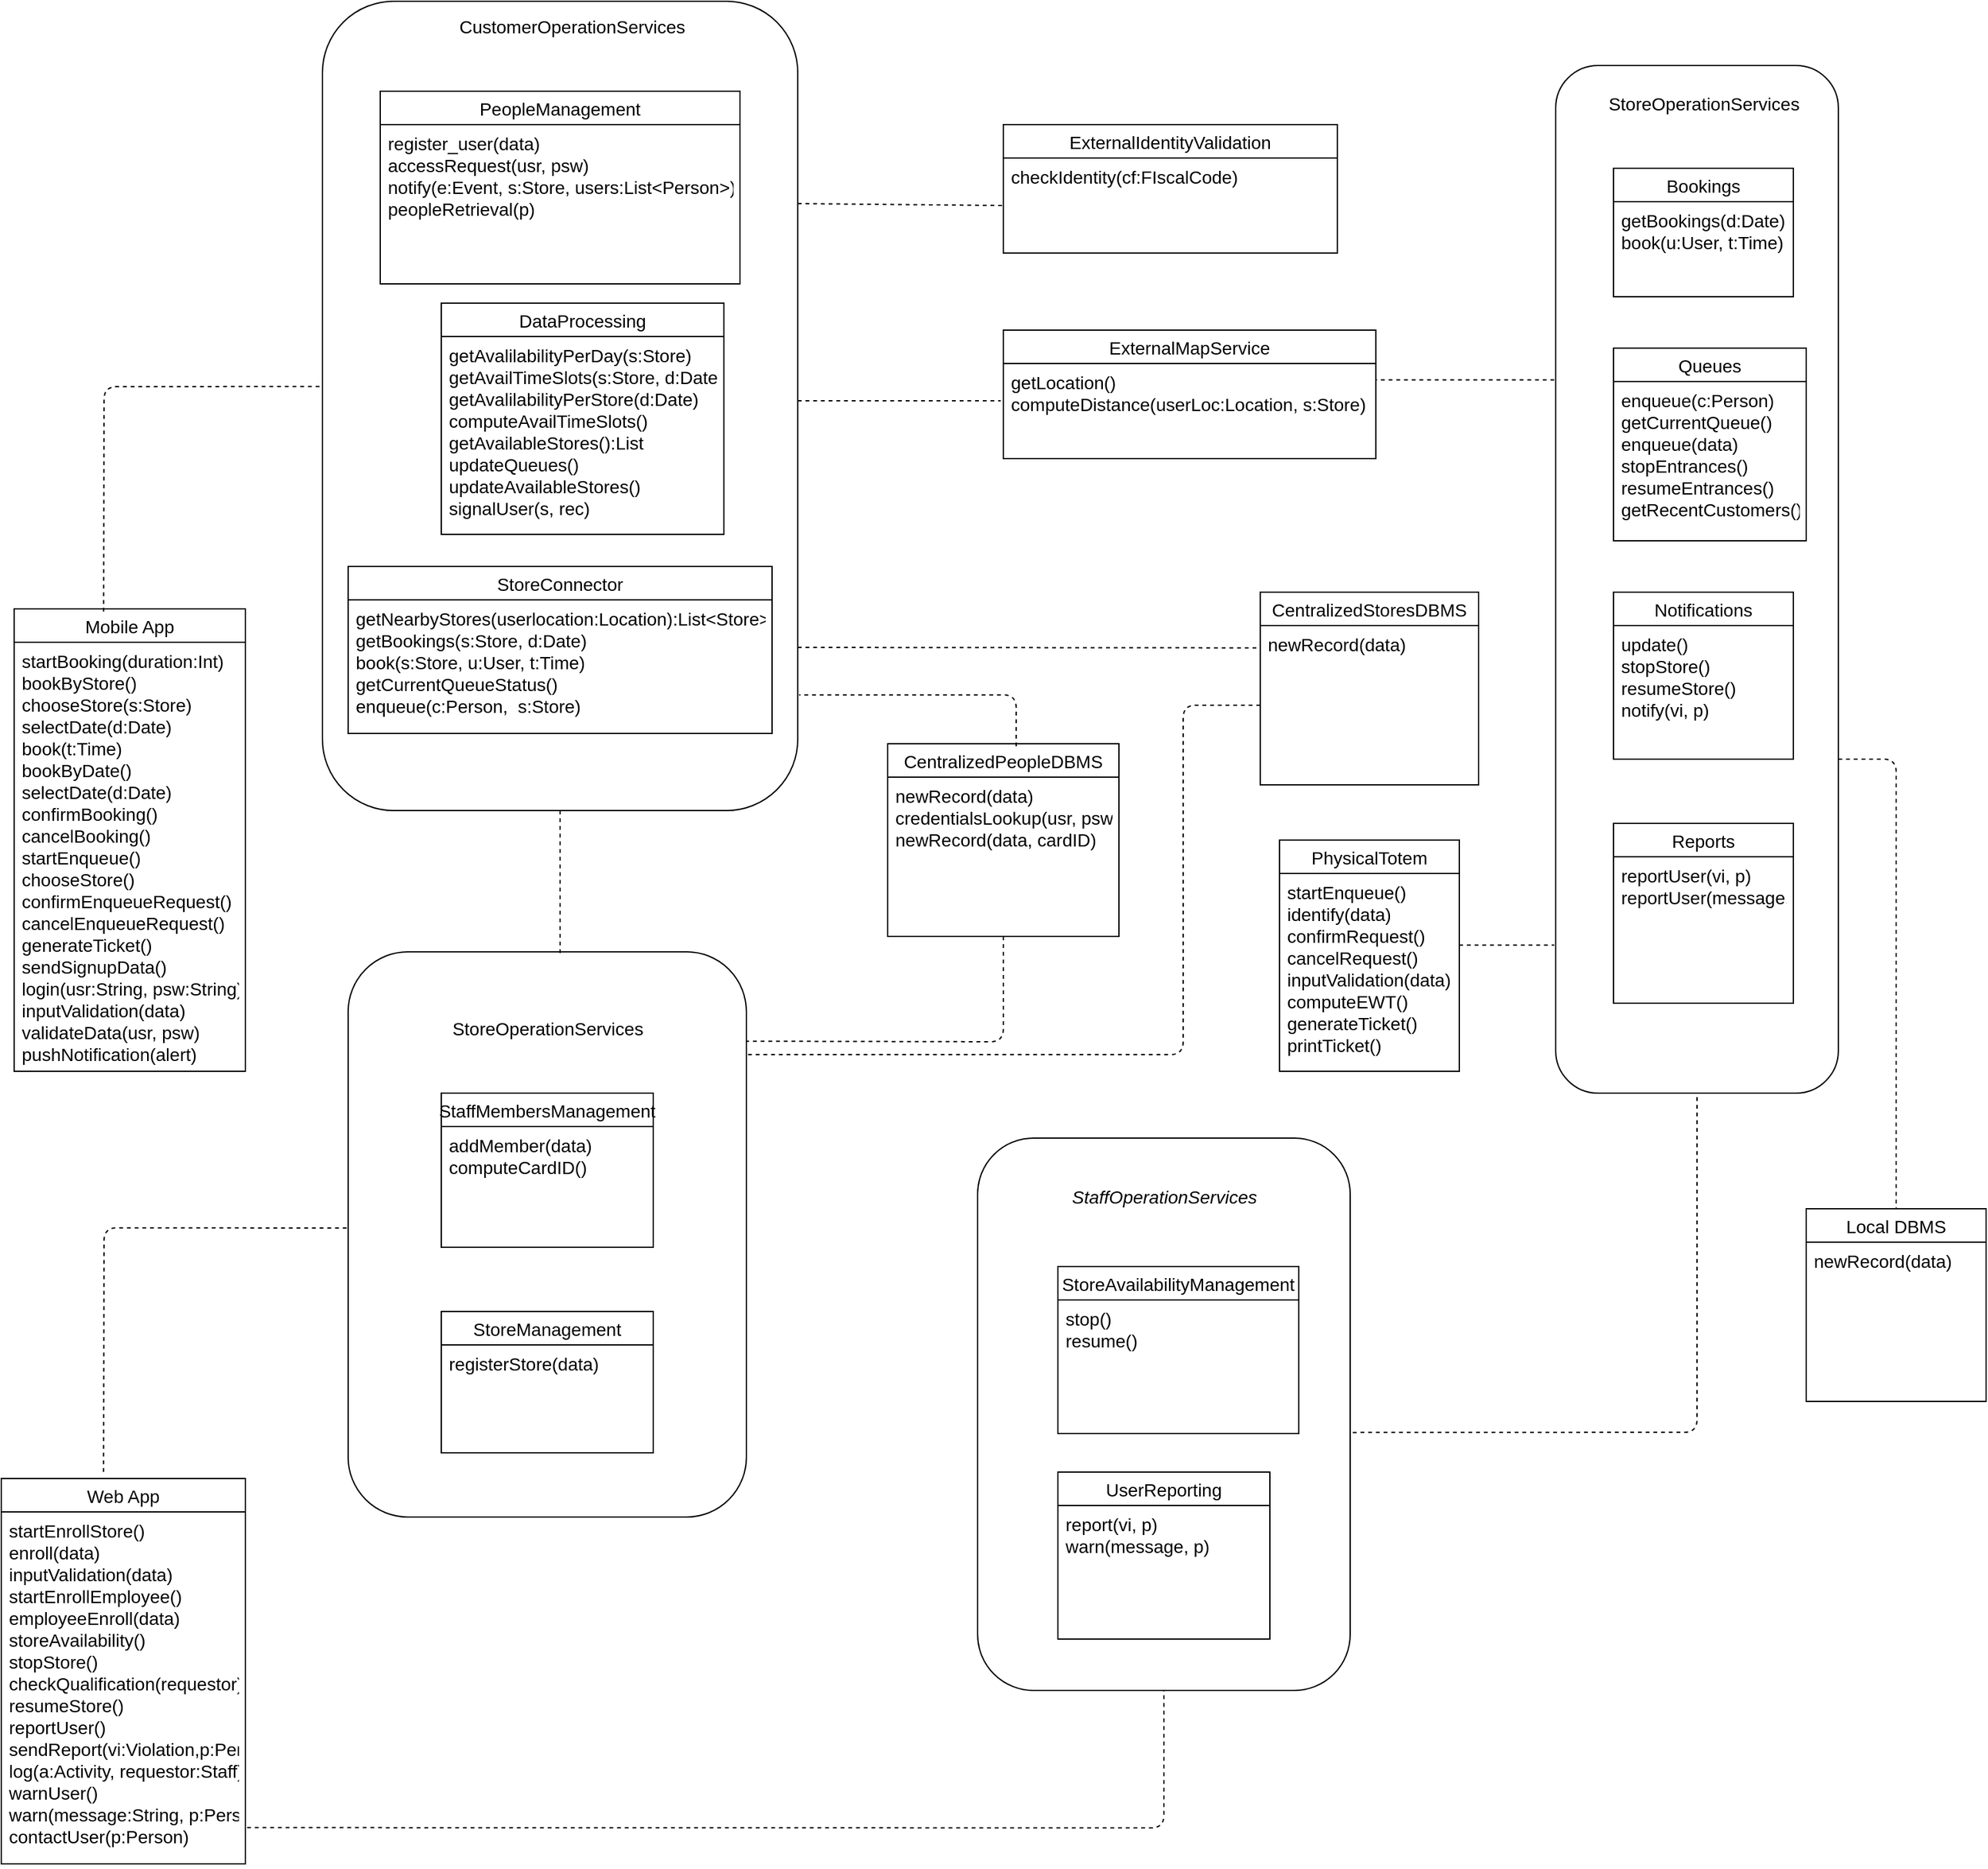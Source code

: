 <mxfile version="14.1.8" type="device"><diagram id="C5RBs43oDa-KdzZeNtuy" name="Page-1"><mxGraphModel dx="1583" dy="733" grid="1" gridSize="10" guides="1" tooltips="1" connect="1" arrows="1" fold="1" page="1" pageScale="1" pageWidth="827" pageHeight="1169" math="0" shadow="0"><root><mxCell id="WIyWlLk6GJQsqaUBKTNV-0"/><mxCell id="WIyWlLk6GJQsqaUBKTNV-1" parent="WIyWlLk6GJQsqaUBKTNV-0"/><mxCell id="Wvntt9T2hFJP92yOpZbd-20" value="" style="rounded=1;whiteSpace=wrap;html=1;fontSize=14;" parent="WIyWlLk6GJQsqaUBKTNV-1" vertex="1"><mxGeometry x="290" y="60" width="370" height="630" as="geometry"/></mxCell><mxCell id="Wvntt9T2hFJP92yOpZbd-12" value="DataProcessing" style="swimlane;fontStyle=0;childLayout=stackLayout;horizontal=1;startSize=26;fillColor=none;horizontalStack=0;resizeParent=1;resizeParentMax=0;resizeLast=0;collapsible=1;marginBottom=0;fontSize=14;" parent="WIyWlLk6GJQsqaUBKTNV-1" vertex="1"><mxGeometry x="382.5" y="295" width="220" height="180" as="geometry"/></mxCell><mxCell id="Wvntt9T2hFJP92yOpZbd-13" value="getAvalilabilityPerDay(s:Store)&#10;getAvailTimeSlots(s:Store, d:Date)&#10;getAvalilabilityPerStore(d:Date)&#10;computeAvailTimeSlots()&#10;getAvailableStores():List&#10;updateQueues()&#10;updateAvailableStores()&#10;signalUser(s, rec)" style="text;strokeColor=none;fillColor=none;align=left;verticalAlign=top;spacingLeft=4;spacingRight=4;overflow=hidden;rotatable=0;points=[[0,0.5],[1,0.5]];portConstraint=eastwest;fontSize=14;" parent="Wvntt9T2hFJP92yOpZbd-12" vertex="1"><mxGeometry y="26" width="220" height="154" as="geometry"/></mxCell><mxCell id="Wvntt9T2hFJP92yOpZbd-21" value="&lt;span style=&quot;font-size: 14px; font-weight: 400;&quot;&gt;CustomerOperationServices&lt;/span&gt;" style="text;strokeColor=none;fillColor=none;html=1;fontSize=14;fontStyle=1;verticalAlign=middle;align=center;" parent="WIyWlLk6GJQsqaUBKTNV-1" vertex="1"><mxGeometry x="464" y="70" width="40" height="20" as="geometry"/></mxCell><mxCell id="Wvntt9T2hFJP92yOpZbd-23" value="StoreConnector" style="swimlane;fontStyle=0;childLayout=stackLayout;horizontal=1;startSize=26;fillColor=none;horizontalStack=0;resizeParent=1;resizeParentMax=0;resizeLast=0;collapsible=1;marginBottom=0;fontSize=14;" parent="WIyWlLk6GJQsqaUBKTNV-1" vertex="1"><mxGeometry x="310" y="500" width="330" height="130" as="geometry"/></mxCell><mxCell id="Wvntt9T2hFJP92yOpZbd-24" value="getNearbyStores(userlocation:Location):List&lt;Store&gt;&#10;getBookings(s:Store, d:Date)&#10;book(s:Store, u:User, t:Time)&#10;getCurrentQueueStatus()&#10;enqueue(c:Person,  s:Store)&#10;" style="text;strokeColor=none;fillColor=none;align=left;verticalAlign=top;spacingLeft=4;spacingRight=4;overflow=hidden;rotatable=0;points=[[0,0.5],[1,0.5]];portConstraint=eastwest;fontSize=14;" parent="Wvntt9T2hFJP92yOpZbd-23" vertex="1"><mxGeometry y="26" width="330" height="104" as="geometry"/></mxCell><mxCell id="Wvntt9T2hFJP92yOpZbd-31" value="" style="rounded=1;whiteSpace=wrap;html=1;fontSize=14;" parent="WIyWlLk6GJQsqaUBKTNV-1" vertex="1"><mxGeometry x="1250" y="110" width="220" height="800" as="geometry"/></mxCell><mxCell id="Wvntt9T2hFJP92yOpZbd-32" value="&lt;span style=&quot;font-size: 14px; font-weight: 400;&quot;&gt;StoreOperationServices&lt;/span&gt;" style="text;strokeColor=none;fillColor=none;html=1;fontSize=14;fontStyle=1;verticalAlign=middle;align=center;" parent="WIyWlLk6GJQsqaUBKTNV-1" vertex="1"><mxGeometry x="1345" y="130" width="40" height="20" as="geometry"/></mxCell><mxCell id="Wvntt9T2hFJP92yOpZbd-47" value="Queues" style="swimlane;fontStyle=0;childLayout=stackLayout;horizontal=1;startSize=26;fillColor=none;horizontalStack=0;resizeParent=1;resizeParentMax=0;resizeLast=0;collapsible=1;marginBottom=0;fontSize=14;" parent="WIyWlLk6GJQsqaUBKTNV-1" vertex="1"><mxGeometry x="1295" y="330" width="150" height="150" as="geometry"/></mxCell><mxCell id="Wvntt9T2hFJP92yOpZbd-48" value="enqueue(c:Person)&#10;getCurrentQueue()&#10;enqueue(data)&#10;stopEntrances()&#10;resumeEntrances()&#10;getRecentCustomers()" style="text;strokeColor=none;fillColor=none;align=left;verticalAlign=top;spacingLeft=4;spacingRight=4;overflow=hidden;rotatable=0;points=[[0,0.5],[1,0.5]];portConstraint=eastwest;fontSize=14;" parent="Wvntt9T2hFJP92yOpZbd-47" vertex="1"><mxGeometry y="26" width="150" height="124" as="geometry"/></mxCell><mxCell id="Wvntt9T2hFJP92yOpZbd-51" value="Notifications" style="swimlane;fontStyle=0;childLayout=stackLayout;horizontal=1;startSize=26;fillColor=none;horizontalStack=0;resizeParent=1;resizeParentMax=0;resizeLast=0;collapsible=1;marginBottom=0;fontSize=14;" parent="WIyWlLk6GJQsqaUBKTNV-1" vertex="1"><mxGeometry x="1295" y="520" width="140" height="130" as="geometry"/></mxCell><mxCell id="Wvntt9T2hFJP92yOpZbd-52" value="update()&#10;stopStore()&#10;resumeStore()&#10;notify(vi, p)&#10;&#10;" style="text;strokeColor=none;fillColor=none;align=left;verticalAlign=top;spacingLeft=4;spacingRight=4;overflow=hidden;rotatable=0;points=[[0,0.5],[1,0.5]];portConstraint=eastwest;fontSize=14;" parent="Wvntt9T2hFJP92yOpZbd-51" vertex="1"><mxGeometry y="26" width="140" height="104" as="geometry"/></mxCell><mxCell id="Wvntt9T2hFJP92yOpZbd-55" value="Reports" style="swimlane;fontStyle=0;childLayout=stackLayout;horizontal=1;startSize=26;fillColor=none;horizontalStack=0;resizeParent=1;resizeParentMax=0;resizeLast=0;collapsible=1;marginBottom=0;fontSize=14;" parent="WIyWlLk6GJQsqaUBKTNV-1" vertex="1"><mxGeometry x="1295" y="700" width="140" height="140" as="geometry"/></mxCell><mxCell id="Wvntt9T2hFJP92yOpZbd-56" value="reportUser(vi, p)&#10;reportUser(message, p)" style="text;strokeColor=none;fillColor=none;align=left;verticalAlign=top;spacingLeft=4;spacingRight=4;overflow=hidden;rotatable=0;points=[[0,0.5],[1,0.5]];portConstraint=eastwest;fontSize=14;" parent="Wvntt9T2hFJP92yOpZbd-55" vertex="1"><mxGeometry y="26" width="140" height="114" as="geometry"/></mxCell><mxCell id="_dPfnUS4JQaAwFtP3kPF-0" value="PeopleManagement" style="swimlane;fontStyle=0;childLayout=stackLayout;horizontal=1;startSize=26;fillColor=none;horizontalStack=0;resizeParent=1;resizeParentMax=0;resizeLast=0;collapsible=1;marginBottom=0;fontSize=14;" parent="WIyWlLk6GJQsqaUBKTNV-1" vertex="1"><mxGeometry x="335" y="130" width="280" height="150" as="geometry"/></mxCell><mxCell id="_dPfnUS4JQaAwFtP3kPF-1" value="register_user(data)&#10;accessRequest(usr, psw)&#10;notify(e:Event, s:Store, users:List&lt;Person&gt;)&#10;peopleRetrieval(p)" style="text;strokeColor=none;fillColor=none;align=left;verticalAlign=top;spacingLeft=4;spacingRight=4;overflow=hidden;rotatable=0;points=[[0,0.5],[1,0.5]];portConstraint=eastwest;fontSize=14;" parent="_dPfnUS4JQaAwFtP3kPF-0" vertex="1"><mxGeometry y="26" width="280" height="124" as="geometry"/></mxCell><mxCell id="_dPfnUS4JQaAwFtP3kPF-4" value="Web App" style="swimlane;fontStyle=0;childLayout=stackLayout;horizontal=1;startSize=26;fillColor=none;horizontalStack=0;resizeParent=1;resizeParentMax=0;resizeLast=0;collapsible=1;marginBottom=0;fontSize=14;" parent="WIyWlLk6GJQsqaUBKTNV-1" vertex="1"><mxGeometry x="40" y="1210" width="190" height="300" as="geometry"/></mxCell><mxCell id="_dPfnUS4JQaAwFtP3kPF-5" value="startEnrollStore()&#10;enroll(data)&#10;inputValidation(data)&#10;startEnrollEmployee()&#10;employeeEnroll(data)&#10;storeAvailability()&#10;stopStore()&#10;checkQualification(requestor)&#10;resumeStore()&#10;reportUser()&#10;sendReport(vi:Violation,p:Person)&#10;log(a:Activity, requestor:Staff)&#10;warnUser()&#10;warn(message:String, p:Person)&#10;contactUser(p:Person)" style="text;strokeColor=none;fillColor=none;align=left;verticalAlign=top;spacingLeft=4;spacingRight=4;overflow=hidden;rotatable=0;points=[[0,0.5],[1,0.5]];portConstraint=eastwest;fontSize=14;" parent="_dPfnUS4JQaAwFtP3kPF-4" vertex="1"><mxGeometry y="26" width="190" height="274" as="geometry"/></mxCell><mxCell id="_dPfnUS4JQaAwFtP3kPF-8" value="Mobile App" style="swimlane;fontStyle=0;childLayout=stackLayout;horizontal=1;startSize=26;fillColor=none;horizontalStack=0;resizeParent=1;resizeParentMax=0;resizeLast=0;collapsible=1;marginBottom=0;fontSize=14;" parent="WIyWlLk6GJQsqaUBKTNV-1" vertex="1"><mxGeometry x="50" y="533" width="180" height="360" as="geometry"/></mxCell><mxCell id="_dPfnUS4JQaAwFtP3kPF-9" value="startBooking(duration:Int)&#10;bookByStore()&#10;chooseStore(s:Store)&#10;selectDate(d:Date)&#10;book(t:Time)&#10;bookByDate()&#10;selectDate(d:Date)&#10;confirmBooking()&#10;cancelBooking()&#10;startEnqueue()&#10;chooseStore()&#10;confirmEnqueueRequest()&#10;cancelEnqueueRequest()&#10;generateTicket()&#10;sendSignupData()&#10;login(usr:String, psw:String)&#10;inputValidation(data)&#10;validateData(usr, psw)&#10;pushNotification(alert)" style="text;strokeColor=none;fillColor=none;align=left;verticalAlign=top;spacingLeft=4;spacingRight=4;overflow=hidden;rotatable=0;points=[[0,0.5],[1,0.5]];portConstraint=eastwest;spacing=2;fontSize=14;" parent="_dPfnUS4JQaAwFtP3kPF-8" vertex="1"><mxGeometry y="26" width="180" height="334" as="geometry"/></mxCell><mxCell id="n581U4Fl3nn209nC1cI7-22" value="CentralizedStoresDBMS" style="swimlane;fontStyle=0;childLayout=stackLayout;horizontal=1;startSize=26;fillColor=none;horizontalStack=0;resizeParent=1;resizeParentMax=0;resizeLast=0;collapsible=1;marginBottom=0;fontSize=14;" parent="WIyWlLk6GJQsqaUBKTNV-1" vertex="1"><mxGeometry x="1020" y="520" width="170" height="150" as="geometry"/></mxCell><mxCell id="n581U4Fl3nn209nC1cI7-23" value="newRecord(data)" style="text;strokeColor=none;fillColor=none;align=left;verticalAlign=top;spacingLeft=4;spacingRight=4;overflow=hidden;rotatable=0;points=[[0,0.5],[1,0.5]];portConstraint=eastwest;fontSize=14;" parent="n581U4Fl3nn209nC1cI7-22" vertex="1"><mxGeometry y="26" width="170" height="124" as="geometry"/></mxCell><mxCell id="n581U4Fl3nn209nC1cI7-26" value="CentralizedPeopleDBMS" style="swimlane;fontStyle=0;childLayout=stackLayout;horizontal=1;startSize=26;fillColor=none;horizontalStack=0;resizeParent=1;resizeParentMax=0;resizeLast=0;collapsible=1;marginBottom=0;fontSize=14;" parent="WIyWlLk6GJQsqaUBKTNV-1" vertex="1"><mxGeometry x="730" y="638" width="180" height="150" as="geometry"/></mxCell><mxCell id="n581U4Fl3nn209nC1cI7-27" value="newRecord(data)&#10;credentialsLookup(usr, psw)&#10;newRecord(data, cardID)&#10;&#10;" style="text;strokeColor=none;fillColor=none;align=left;verticalAlign=top;spacingLeft=4;spacingRight=4;overflow=hidden;rotatable=0;points=[[0,0.5],[1,0.5]];portConstraint=eastwest;fontSize=14;" parent="n581U4Fl3nn209nC1cI7-26" vertex="1"><mxGeometry y="26" width="180" height="124" as="geometry"/></mxCell><mxCell id="n581U4Fl3nn209nC1cI7-30" value="ExternalMapService" style="swimlane;fontStyle=0;childLayout=stackLayout;horizontal=1;startSize=26;fillColor=none;horizontalStack=0;resizeParent=1;resizeParentMax=0;resizeLast=0;collapsible=1;marginBottom=0;fontSize=14;" parent="WIyWlLk6GJQsqaUBKTNV-1" vertex="1"><mxGeometry x="820" y="316" width="290" height="100" as="geometry"/></mxCell><mxCell id="n581U4Fl3nn209nC1cI7-31" value="getLocation()&#10;computeDistance(userLoc:Location, s:Store)" style="text;strokeColor=none;fillColor=none;align=left;verticalAlign=top;spacingLeft=4;spacingRight=4;overflow=hidden;rotatable=0;points=[[0,0.5],[1,0.5]];portConstraint=eastwest;fontSize=14;" parent="n581U4Fl3nn209nC1cI7-30" vertex="1"><mxGeometry y="26" width="290" height="74" as="geometry"/></mxCell><mxCell id="n581U4Fl3nn209nC1cI7-35" value="Bookings" style="swimlane;fontStyle=0;childLayout=stackLayout;horizontal=1;startSize=26;fillColor=none;horizontalStack=0;resizeParent=1;resizeParentMax=0;resizeLast=0;collapsible=1;marginBottom=0;fontSize=14;" parent="WIyWlLk6GJQsqaUBKTNV-1" vertex="1"><mxGeometry x="1295" y="190" width="140" height="100" as="geometry"/></mxCell><mxCell id="n581U4Fl3nn209nC1cI7-36" value="getBookings(d:Date)&#10;book(u:User, t:Time)" style="text;strokeColor=none;fillColor=none;align=left;verticalAlign=top;spacingLeft=4;spacingRight=4;overflow=hidden;rotatable=0;points=[[0,0.5],[1,0.5]];portConstraint=eastwest;fontSize=14;" parent="n581U4Fl3nn209nC1cI7-35" vertex="1"><mxGeometry y="26" width="140" height="74" as="geometry"/></mxCell><mxCell id="n581U4Fl3nn209nC1cI7-38" value="ExternalIdentityValidation" style="swimlane;fontStyle=0;childLayout=stackLayout;horizontal=1;startSize=26;fillColor=none;horizontalStack=0;resizeParent=1;resizeParentMax=0;resizeLast=0;collapsible=1;marginBottom=0;fontSize=14;" parent="WIyWlLk6GJQsqaUBKTNV-1" vertex="1"><mxGeometry x="820" y="156" width="260" height="100" as="geometry"/></mxCell><mxCell id="n581U4Fl3nn209nC1cI7-39" value="checkIdentity(cf:FIscalCode)" style="text;strokeColor=none;fillColor=none;align=left;verticalAlign=top;spacingLeft=4;spacingRight=4;overflow=hidden;rotatable=0;points=[[0,0.5],[1,0.5]];portConstraint=eastwest;fontSize=14;" parent="n581U4Fl3nn209nC1cI7-38" vertex="1"><mxGeometry y="26" width="260" height="74" as="geometry"/></mxCell><mxCell id="n581U4Fl3nn209nC1cI7-40" value="Local DBMS" style="swimlane;fontStyle=0;childLayout=stackLayout;horizontal=1;startSize=26;fillColor=none;horizontalStack=0;resizeParent=1;resizeParentMax=0;resizeLast=0;collapsible=1;marginBottom=0;fontSize=14;" parent="WIyWlLk6GJQsqaUBKTNV-1" vertex="1"><mxGeometry x="1445" y="1000" width="140" height="150" as="geometry"/></mxCell><mxCell id="n581U4Fl3nn209nC1cI7-41" value="newRecord(data)" style="text;strokeColor=none;fillColor=none;align=left;verticalAlign=top;spacingLeft=4;spacingRight=4;overflow=hidden;rotatable=0;points=[[0,0.5],[1,0.5]];portConstraint=eastwest;fontSize=14;" parent="n581U4Fl3nn209nC1cI7-40" vertex="1"><mxGeometry y="26" width="140" height="124" as="geometry"/></mxCell><mxCell id="HJuAuP6yKRF0EI6ajas_-0" value="PhysicalTotem" style="swimlane;fontStyle=0;childLayout=stackLayout;horizontal=1;startSize=26;fillColor=none;horizontalStack=0;resizeParent=1;resizeParentMax=0;resizeLast=0;collapsible=1;marginBottom=0;fontSize=14;" parent="WIyWlLk6GJQsqaUBKTNV-1" vertex="1"><mxGeometry x="1035" y="713" width="140" height="180" as="geometry"/></mxCell><mxCell id="HJuAuP6yKRF0EI6ajas_-1" value="startEnqueue()&#10;identify(data)&#10;confirmRequest()&#10;cancelRequest()&#10;inputValidation(data)&#10;computeEWT()&#10;generateTicket()&#10;printTicket()" style="text;strokeColor=none;fillColor=none;align=left;verticalAlign=top;spacingLeft=4;spacingRight=4;overflow=hidden;rotatable=0;points=[[0,0.5],[1,0.5]];portConstraint=eastwest;fontSize=14;" parent="HJuAuP6yKRF0EI6ajas_-0" vertex="1"><mxGeometry y="26" width="140" height="154" as="geometry"/></mxCell><mxCell id="Wvntt9T2hFJP92yOpZbd-18" value="" style="rounded=1;whiteSpace=wrap;html=1;fontSize=14;" parent="WIyWlLk6GJQsqaUBKTNV-1" vertex="1"><mxGeometry x="310" y="800" width="310" height="440" as="geometry"/></mxCell><mxCell id="Wvntt9T2hFJP92yOpZbd-19" value="&lt;span style=&quot;font-size: 14px; font-weight: 400;&quot;&gt;StoreOperationServices&lt;/span&gt;" style="text;strokeColor=none;fillColor=none;html=1;fontSize=14;fontStyle=1;verticalAlign=middle;align=center;" parent="WIyWlLk6GJQsqaUBKTNV-1" vertex="1"><mxGeometry x="445" y="836.667" width="40" height="45.833" as="geometry"/></mxCell><mxCell id="n581U4Fl3nn209nC1cI7-6" value="StaffMembersManagement" style="swimlane;fontStyle=0;childLayout=stackLayout;horizontal=1;startSize=26;fillColor=none;horizontalStack=0;resizeParent=1;resizeParentMax=0;resizeLast=0;collapsible=1;marginBottom=0;fontSize=14;" parent="WIyWlLk6GJQsqaUBKTNV-1" vertex="1"><mxGeometry x="382.5" y="910" width="165" height="120" as="geometry"/></mxCell><mxCell id="n581U4Fl3nn209nC1cI7-7" value="addMember(data)&#10;computeCardID()" style="text;strokeColor=none;fillColor=none;align=left;verticalAlign=top;spacingLeft=4;spacingRight=4;overflow=hidden;rotatable=0;points=[[0,0.5],[1,0.5]];portConstraint=eastwest;fontSize=14;" parent="n581U4Fl3nn209nC1cI7-6" vertex="1"><mxGeometry y="26" width="165" height="94" as="geometry"/></mxCell><mxCell id="n581U4Fl3nn209nC1cI7-10" value="StoreManagement" style="swimlane;fontStyle=0;childLayout=stackLayout;horizontal=1;startSize=26;fillColor=none;horizontalStack=0;resizeParent=1;resizeParentMax=0;resizeLast=0;collapsible=1;marginBottom=0;fontSize=14;" parent="WIyWlLk6GJQsqaUBKTNV-1" vertex="1"><mxGeometry x="382.5" y="1080" width="165" height="110" as="geometry"/></mxCell><mxCell id="n581U4Fl3nn209nC1cI7-11" value="registerStore(data)" style="text;strokeColor=none;fillColor=none;align=left;verticalAlign=top;spacingLeft=4;spacingRight=4;overflow=hidden;rotatable=0;points=[[0,0.5],[1,0.5]];portConstraint=eastwest;fontSize=14;" parent="n581U4Fl3nn209nC1cI7-10" vertex="1"><mxGeometry y="26" width="165" height="84" as="geometry"/></mxCell><mxCell id="Wvntt9T2hFJP92yOpZbd-16" value="" style="rounded=1;whiteSpace=wrap;html=1;fontSize=14;" parent="WIyWlLk6GJQsqaUBKTNV-1" vertex="1"><mxGeometry x="800" y="945" width="290" height="430" as="geometry"/></mxCell><mxCell id="Wvntt9T2hFJP92yOpZbd-17" value="&lt;span style=&quot;font-size: 14px; font-style: italic; font-weight: 400;&quot;&gt;StaffOperationServices&lt;/span&gt;" style="text;strokeColor=none;fillColor=none;html=1;fontSize=14;fontStyle=1;verticalAlign=middle;align=center;" parent="WIyWlLk6GJQsqaUBKTNV-1" vertex="1"><mxGeometry x="925" y="967.917" width="40" height="45.833" as="geometry"/></mxCell><mxCell id="n581U4Fl3nn209nC1cI7-14" value="StoreAvailabilityManagement" style="swimlane;fontStyle=0;childLayout=stackLayout;horizontal=1;startSize=26;fillColor=none;horizontalStack=0;resizeParent=1;resizeParentMax=0;resizeLast=0;collapsible=1;marginBottom=0;fontSize=14;" parent="WIyWlLk6GJQsqaUBKTNV-1" vertex="1"><mxGeometry x="862.5" y="1045" width="187.5" height="130" as="geometry"/></mxCell><mxCell id="n581U4Fl3nn209nC1cI7-15" value="stop()&#10;resume()" style="text;strokeColor=none;fillColor=none;align=left;verticalAlign=top;spacingLeft=4;spacingRight=4;overflow=hidden;rotatable=0;points=[[0,0.5],[1,0.5]];portConstraint=eastwest;fontSize=14;" parent="n581U4Fl3nn209nC1cI7-14" vertex="1"><mxGeometry y="26" width="187.5" height="104" as="geometry"/></mxCell><mxCell id="n581U4Fl3nn209nC1cI7-18" value="UserReporting" style="swimlane;fontStyle=0;childLayout=stackLayout;horizontal=1;startSize=26;fillColor=none;horizontalStack=0;resizeParent=1;resizeParentMax=0;resizeLast=0;collapsible=1;marginBottom=0;fontSize=14;" parent="WIyWlLk6GJQsqaUBKTNV-1" vertex="1"><mxGeometry x="862.5" y="1205" width="165" height="130" as="geometry"/></mxCell><mxCell id="n581U4Fl3nn209nC1cI7-19" value="report(vi, p)&#10;warn(message, p)" style="text;strokeColor=none;fillColor=none;align=left;verticalAlign=top;spacingLeft=4;spacingRight=4;overflow=hidden;rotatable=0;points=[[0,0.5],[1,0.5]];portConstraint=eastwest;fontSize=14;" parent="n581U4Fl3nn209nC1cI7-18" vertex="1"><mxGeometry y="26" width="165" height="104" as="geometry"/></mxCell><mxCell id="nhWr84TM4YaZd_MTJEc1-1" value="" style="endArrow=none;dashed=1;html=1;fontSize=14;exitX=0.387;exitY=0.006;exitDx=0;exitDy=0;exitPerimeter=0;entryX=0;entryY=0.476;entryDx=0;entryDy=0;entryPerimeter=0;" edge="1" parent="WIyWlLk6GJQsqaUBKTNV-1" source="_dPfnUS4JQaAwFtP3kPF-8" target="Wvntt9T2hFJP92yOpZbd-20"><mxGeometry width="50" height="50" relative="1" as="geometry"><mxPoint x="120" y="520" as="sourcePoint"/><mxPoint x="130" y="370" as="targetPoint"/><Array as="points"><mxPoint x="120" y="360"/></Array></mxGeometry></mxCell><mxCell id="nhWr84TM4YaZd_MTJEc1-2" value="" style="endArrow=none;dashed=1;html=1;fontSize=14;exitX=0.419;exitY=-0.017;exitDx=0;exitDy=0;exitPerimeter=0;" edge="1" parent="WIyWlLk6GJQsqaUBKTNV-1" source="_dPfnUS4JQaAwFtP3kPF-4"><mxGeometry width="50" height="50" relative="1" as="geometry"><mxPoint x="119.66" y="1190" as="sourcePoint"/><mxPoint x="310" y="1015" as="targetPoint"/><Array as="points"><mxPoint x="120.0" y="1014.84"/></Array></mxGeometry></mxCell><mxCell id="nhWr84TM4YaZd_MTJEc1-3" value="" style="endArrow=none;dashed=1;html=1;fontSize=14;exitX=1.007;exitY=0.897;exitDx=0;exitDy=0;exitPerimeter=0;entryX=0.5;entryY=1;entryDx=0;entryDy=0;" edge="1" parent="WIyWlLk6GJQsqaUBKTNV-1" source="_dPfnUS4JQaAwFtP3kPF-5" target="Wvntt9T2hFJP92yOpZbd-16"><mxGeometry width="50" height="50" relative="1" as="geometry"><mxPoint x="255" y="1480" as="sourcePoint"/><mxPoint x="960" y="1480" as="targetPoint"/><Array as="points"><mxPoint x="945" y="1482"/></Array></mxGeometry></mxCell><mxCell id="nhWr84TM4YaZd_MTJEc1-4" value="" style="endArrow=none;dashed=1;html=1;fontSize=14;exitX=0.5;exitY=1;exitDx=0;exitDy=0;" edge="1" parent="WIyWlLk6GJQsqaUBKTNV-1" source="n581U4Fl3nn209nC1cI7-26"><mxGeometry width="50" height="50" relative="1" as="geometry"><mxPoint x="860" y="849.58" as="sourcePoint"/><mxPoint x="620" y="869.58" as="targetPoint"/><Array as="points"><mxPoint x="820" y="870"/></Array></mxGeometry></mxCell><mxCell id="nhWr84TM4YaZd_MTJEc1-5" value="" style="endArrow=none;dashed=1;html=1;fontSize=14;exitX=0;exitY=0.5;exitDx=0;exitDy=0;" edge="1" parent="WIyWlLk6GJQsqaUBKTNV-1" source="n581U4Fl3nn209nC1cI7-23"><mxGeometry width="50" height="50" relative="1" as="geometry"><mxPoint x="1110" y="750" as="sourcePoint"/><mxPoint x="620" y="880" as="targetPoint"/><Array as="points"><mxPoint x="960" y="608"/><mxPoint x="960" y="880"/></Array></mxGeometry></mxCell><mxCell id="nhWr84TM4YaZd_MTJEc1-6" value="" style="endArrow=none;dashed=1;html=1;fontSize=14;entryX=-0.002;entryY=0.14;entryDx=0;entryDy=0;entryPerimeter=0;" edge="1" parent="WIyWlLk6GJQsqaUBKTNV-1" target="n581U4Fl3nn209nC1cI7-23"><mxGeometry width="50" height="50" relative="1" as="geometry"><mxPoint x="660" y="563" as="sourcePoint"/><mxPoint x="1160" y="520" as="targetPoint"/></mxGeometry></mxCell><mxCell id="nhWr84TM4YaZd_MTJEc1-7" value="" style="endArrow=none;dashed=1;html=1;fontSize=14;" edge="1" parent="WIyWlLk6GJQsqaUBKTNV-1"><mxGeometry width="50" height="50" relative="1" as="geometry"><mxPoint x="830" y="640" as="sourcePoint"/><mxPoint x="661" y="600" as="targetPoint"/><Array as="points"><mxPoint x="830" y="600"/></Array></mxGeometry></mxCell><mxCell id="nhWr84TM4YaZd_MTJEc1-8" value="" style="endArrow=none;dashed=1;html=1;fontSize=14;entryX=0.5;entryY=1;entryDx=0;entryDy=0;exitX=1.007;exitY=0.533;exitDx=0;exitDy=0;exitPerimeter=0;" edge="1" parent="WIyWlLk6GJQsqaUBKTNV-1" source="Wvntt9T2hFJP92yOpZbd-16" target="Wvntt9T2hFJP92yOpZbd-31"><mxGeometry width="50" height="50" relative="1" as="geometry"><mxPoint x="1080" y="1210" as="sourcePoint"/><mxPoint x="1130" y="1160" as="targetPoint"/><Array as="points"><mxPoint x="1360" y="1174"/></Array></mxGeometry></mxCell><mxCell id="nhWr84TM4YaZd_MTJEc1-9" value="" style="endArrow=none;dashed=1;html=1;fontSize=14;entryX=-0.005;entryY=0.856;entryDx=0;entryDy=0;entryPerimeter=0;exitX=0.999;exitY=0.362;exitDx=0;exitDy=0;exitPerimeter=0;" edge="1" parent="WIyWlLk6GJQsqaUBKTNV-1" source="HJuAuP6yKRF0EI6ajas_-1" target="Wvntt9T2hFJP92yOpZbd-31"><mxGeometry width="50" height="50" relative="1" as="geometry"><mxPoint x="1180" y="860" as="sourcePoint"/><mxPoint x="1230" y="810" as="targetPoint"/></mxGeometry></mxCell><mxCell id="nhWr84TM4YaZd_MTJEc1-10" value="" style="endArrow=none;dashed=1;html=1;fontSize=14;exitX=1;exitY=0.25;exitDx=0;exitDy=0;entryX=0;entryY=0.5;entryDx=0;entryDy=0;" edge="1" parent="WIyWlLk6GJQsqaUBKTNV-1" source="Wvntt9T2hFJP92yOpZbd-20" target="n581U4Fl3nn209nC1cI7-39"><mxGeometry width="50" height="50" relative="1" as="geometry"><mxPoint x="800" y="290" as="sourcePoint"/><mxPoint x="850" y="240" as="targetPoint"/></mxGeometry></mxCell><mxCell id="nhWr84TM4YaZd_MTJEc1-11" value="" style="endArrow=none;dashed=1;html=1;fontSize=14;" edge="1" parent="WIyWlLk6GJQsqaUBKTNV-1"><mxGeometry width="50" height="50" relative="1" as="geometry"><mxPoint x="660" y="371" as="sourcePoint"/><mxPoint x="818" y="371" as="targetPoint"/></mxGeometry></mxCell><mxCell id="nhWr84TM4YaZd_MTJEc1-12" value="" style="endArrow=none;dashed=1;html=1;fontSize=14;exitX=-0.005;exitY=0.306;exitDx=0;exitDy=0;exitPerimeter=0;entryX=1;entryY=0.173;entryDx=0;entryDy=0;entryPerimeter=0;" edge="1" parent="WIyWlLk6GJQsqaUBKTNV-1" source="Wvntt9T2hFJP92yOpZbd-31" target="n581U4Fl3nn209nC1cI7-31"><mxGeometry width="50" height="50" relative="1" as="geometry"><mxPoint x="830" y="290" as="sourcePoint"/><mxPoint x="880" y="240" as="targetPoint"/></mxGeometry></mxCell><mxCell id="nhWr84TM4YaZd_MTJEc1-13" value="" style="endArrow=none;dashed=1;html=1;fontSize=14;entryX=0.5;entryY=1;entryDx=0;entryDy=0;" edge="1" parent="WIyWlLk6GJQsqaUBKTNV-1" target="Wvntt9T2hFJP92yOpZbd-20"><mxGeometry width="50" height="50" relative="1" as="geometry"><mxPoint x="475" y="801" as="sourcePoint"/><mxPoint x="860" y="940" as="targetPoint"/></mxGeometry></mxCell><mxCell id="nhWr84TM4YaZd_MTJEc1-14" value="" style="endArrow=none;dashed=1;html=1;fontSize=14;entryX=0.5;entryY=0;entryDx=0;entryDy=0;exitX=1;exitY=0.675;exitDx=0;exitDy=0;exitPerimeter=0;" edge="1" parent="WIyWlLk6GJQsqaUBKTNV-1" source="Wvntt9T2hFJP92yOpZbd-31" target="n581U4Fl3nn209nC1cI7-40"><mxGeometry width="50" height="50" relative="1" as="geometry"><mxPoint x="890" y="630" as="sourcePoint"/><mxPoint x="940" y="580" as="targetPoint"/><Array as="points"><mxPoint x="1515" y="650"/></Array></mxGeometry></mxCell></root></mxGraphModel></diagram></mxfile>